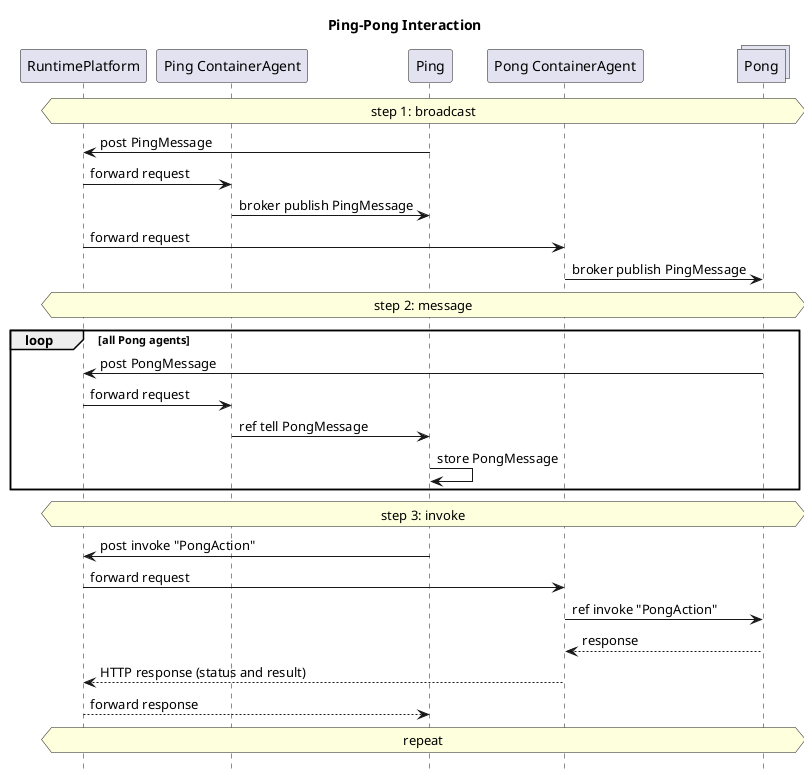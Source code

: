 @startuml
'https://plantuml.com/sequence-diagram

hide footbox
participant RuntimePlatform as RP
participant "Ping ContainerAgent" as CA1
participant Ping
participant "Pong ContainerAgent" as CA2
collections Pong

title Ping-Pong Interaction

hnote across: step 1: broadcast

Ping -> RP: post PingMessage
RP -> CA1: forward request
CA1 -> Ping: broker publish PingMessage
RP -> CA2: forward request
CA2 -> Pong: broker publish PingMessage

hnote across: step 2: message

loop all Pong agents
    Pong -> RP: post PongMessage
    RP -> CA1: forward request
    CA1 -> Ping: ref tell PongMessage
    Ping -> Ping: store PongMessage
end loop

hnote across: step 3: invoke
Ping -> RP: post invoke "PongAction"
RP -> CA2: forward request
CA2 -> Pong: ref invoke "PongAction"
CA2 <-- Pong: response
RP <-- CA2: HTTP response (status and result)
Ping <-- RP: forward response

hnote across: repeat

@enduml
